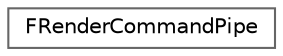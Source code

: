 digraph "Graphical Class Hierarchy"
{
 // INTERACTIVE_SVG=YES
 // LATEX_PDF_SIZE
  bgcolor="transparent";
  edge [fontname=Helvetica,fontsize=10,labelfontname=Helvetica,labelfontsize=10];
  node [fontname=Helvetica,fontsize=10,shape=box,height=0.2,width=0.4];
  rankdir="LR";
  Node0 [id="Node000000",label="FRenderCommandPipe",height=0.2,width=0.4,color="grey40", fillcolor="white", style="filled",URL="$da/d1f/classFRenderCommandPipe.html",tooltip=" "];
}
